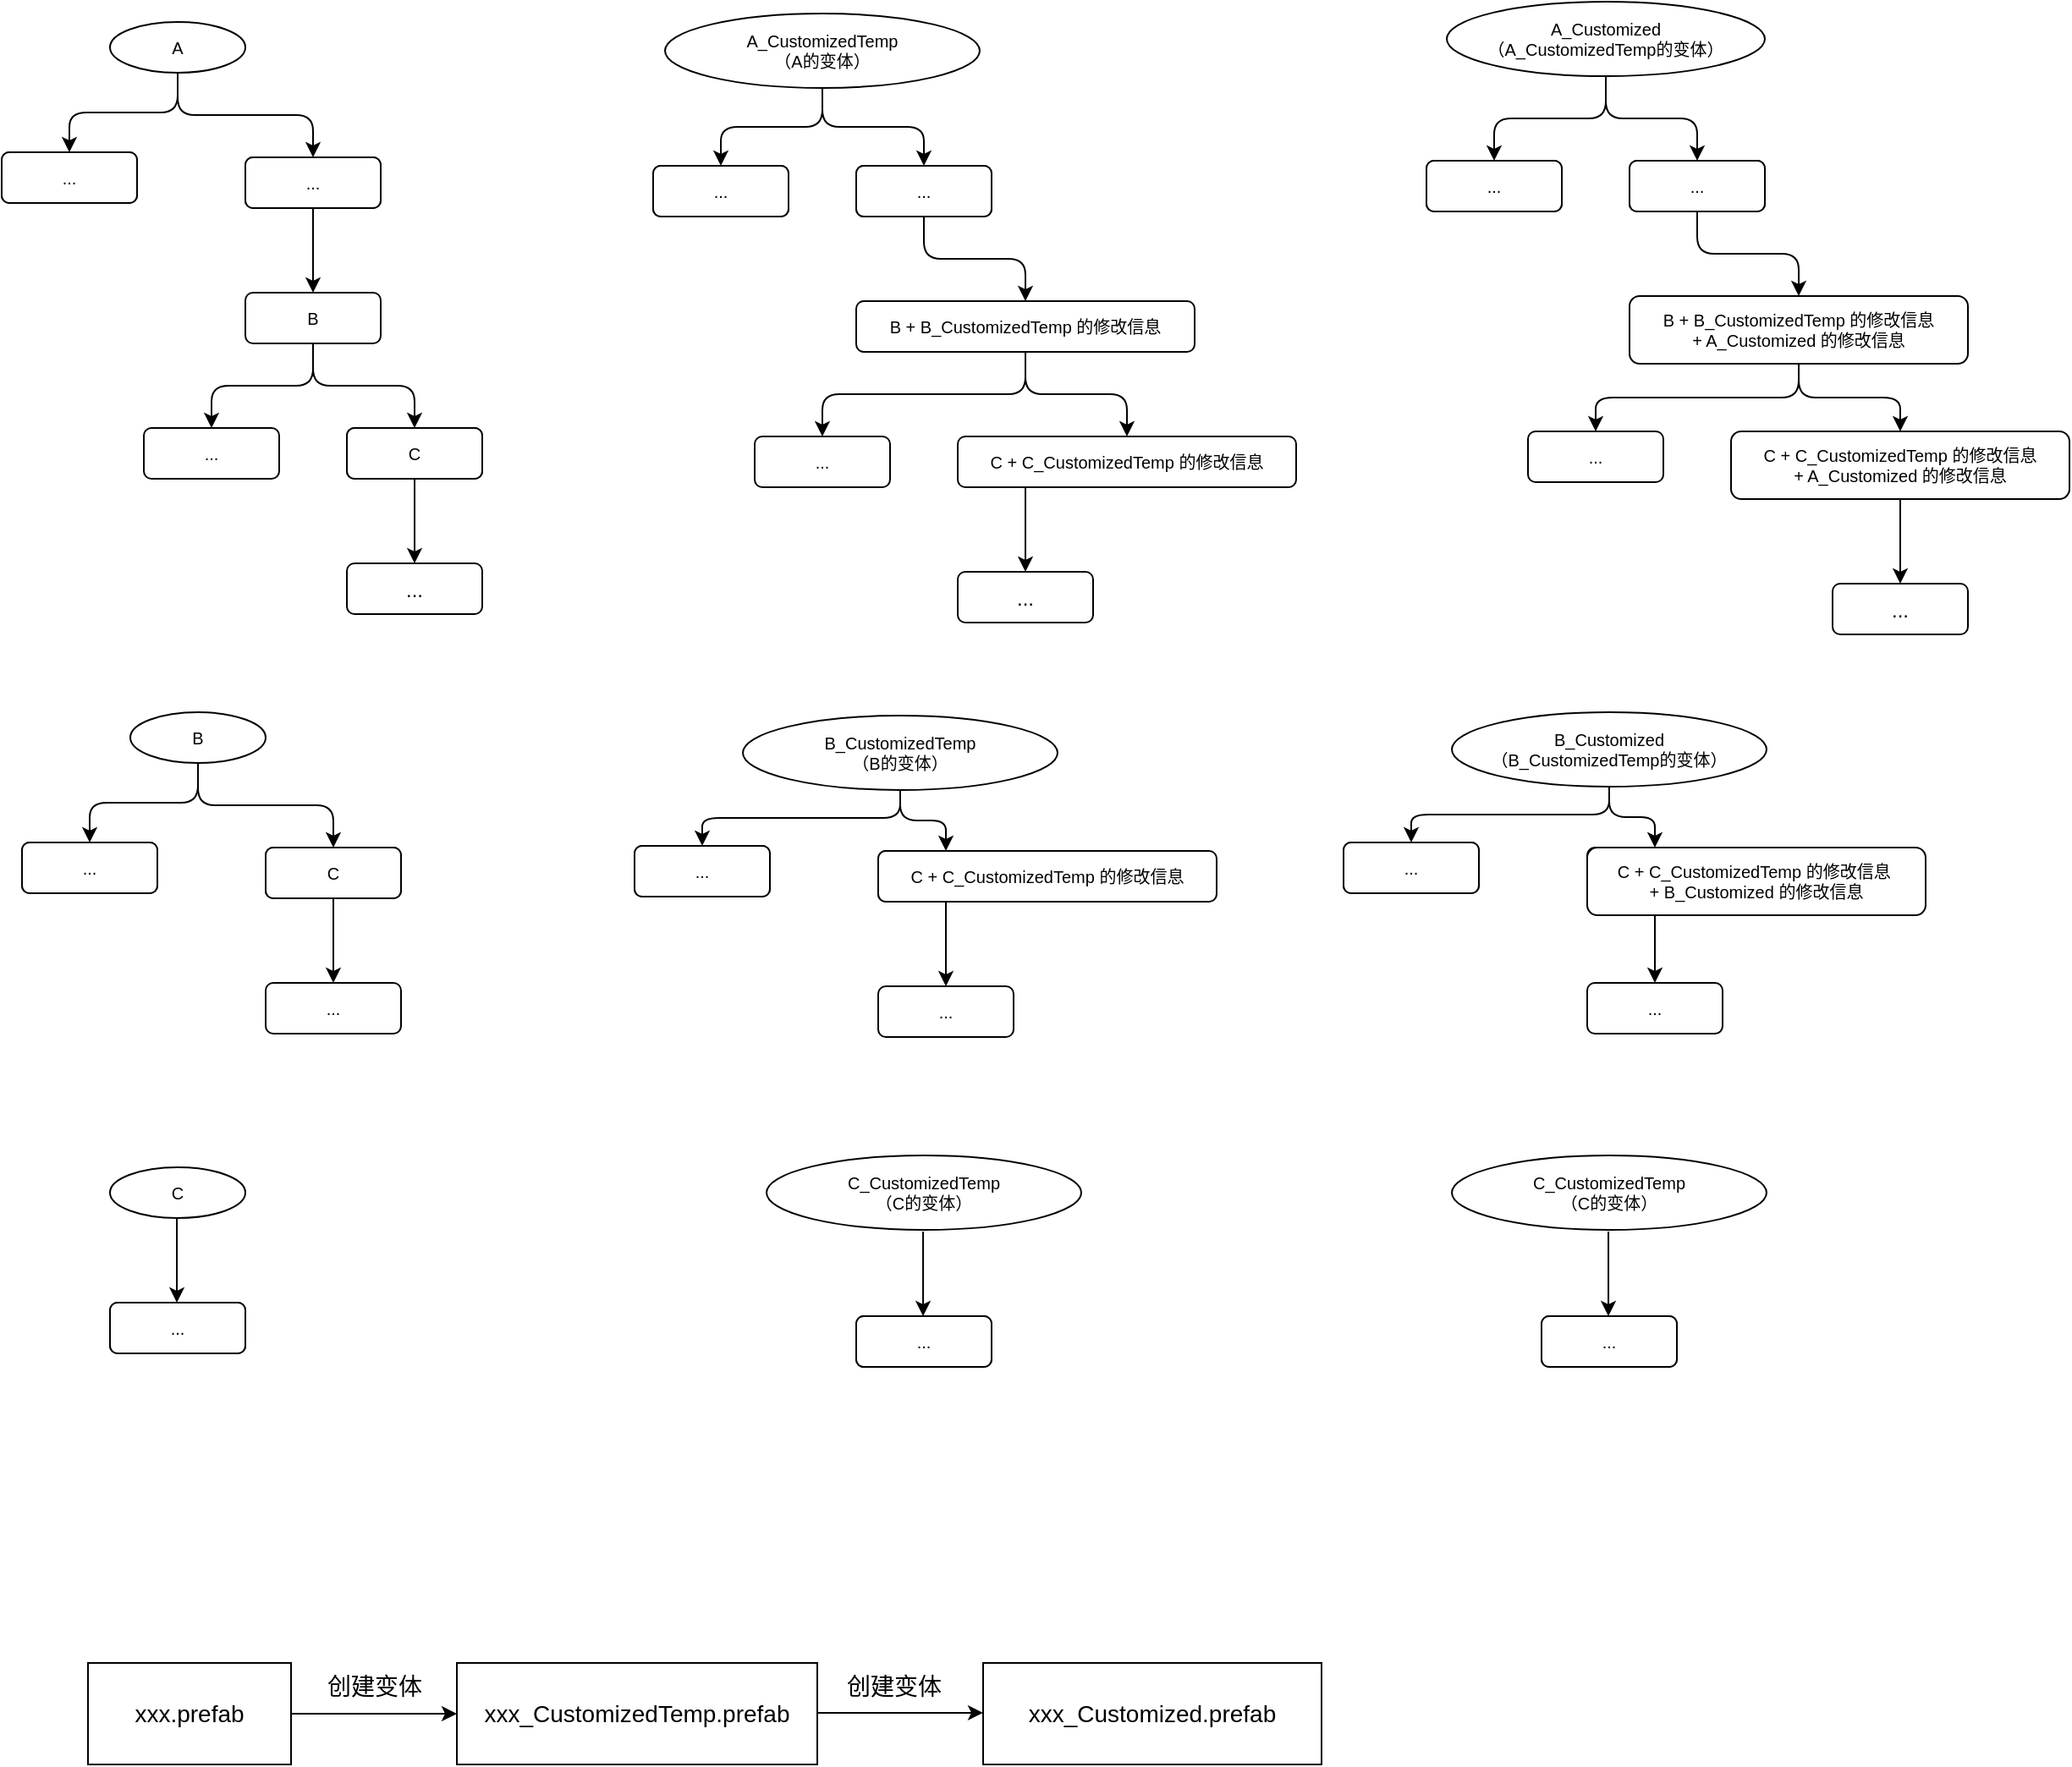 <mxfile>
    <diagram id="26E-3lAFX1qMWzjyHDnj" name="Page-1">
        <mxGraphModel dx="1094" dy="1029" grid="0" gridSize="10" guides="1" tooltips="1" connect="1" arrows="1" fold="1" page="0" pageScale="1" pageWidth="827" pageHeight="1169" math="0" shadow="0">
            <root>
                <mxCell id="vHk4aewyHuTTlHZ2m997-0"/>
                <mxCell id="vHk4aewyHuTTlHZ2m997-1" parent="vHk4aewyHuTTlHZ2m997-0"/>
                <mxCell id="vHk4aewyHuTTlHZ2m997-12" value="A" style="ellipse;fontSize=10;" vertex="1" parent="vHk4aewyHuTTlHZ2m997-1">
                    <mxGeometry x="80" y="-50" width="80" height="30" as="geometry"/>
                </mxCell>
                <mxCell id="vHk4aewyHuTTlHZ2m997-13" value="..." style="rounded=1;" vertex="1" parent="vHk4aewyHuTTlHZ2m997-1">
                    <mxGeometry x="16" y="27" width="80" height="30" as="geometry"/>
                </mxCell>
                <mxCell id="vHk4aewyHuTTlHZ2m997-14" value="" style="edgeStyle=elbowEdgeStyle;elbow=vertical;" edge="1" source="vHk4aewyHuTTlHZ2m997-12" target="vHk4aewyHuTTlHZ2m997-13" parent="vHk4aewyHuTTlHZ2m997-1">
                    <mxGeometry relative="1" as="geometry"/>
                </mxCell>
                <mxCell id="vHk4aewyHuTTlHZ2m997-15" value="..." style="rounded=1;" vertex="1" parent="vHk4aewyHuTTlHZ2m997-1">
                    <mxGeometry x="160" y="30" width="80" height="30" as="geometry"/>
                </mxCell>
                <mxCell id="vHk4aewyHuTTlHZ2m997-16" value="" style="edgeStyle=elbowEdgeStyle;elbow=vertical;" edge="1" source="vHk4aewyHuTTlHZ2m997-12" target="vHk4aewyHuTTlHZ2m997-15" parent="vHk4aewyHuTTlHZ2m997-1">
                    <mxGeometry relative="1" as="geometry"/>
                </mxCell>
                <mxCell id="vHk4aewyHuTTlHZ2m997-17" value="B" style="rounded=1;fontSize=10;" vertex="1" parent="vHk4aewyHuTTlHZ2m997-1">
                    <mxGeometry x="160" y="110" width="80" height="30" as="geometry"/>
                </mxCell>
                <mxCell id="vHk4aewyHuTTlHZ2m997-18" value="" style="edgeStyle=elbowEdgeStyle;elbow=vertical;" edge="1" source="vHk4aewyHuTTlHZ2m997-15" target="vHk4aewyHuTTlHZ2m997-17" parent="vHk4aewyHuTTlHZ2m997-1">
                    <mxGeometry relative="1" as="geometry"/>
                </mxCell>
                <mxCell id="vHk4aewyHuTTlHZ2m997-19" value="..." style="rounded=1;fontSize=10;" vertex="1" parent="vHk4aewyHuTTlHZ2m997-1">
                    <mxGeometry x="100" y="190" width="80" height="30" as="geometry"/>
                </mxCell>
                <mxCell id="vHk4aewyHuTTlHZ2m997-20" value="" style="edgeStyle=elbowEdgeStyle;elbow=vertical;" edge="1" source="vHk4aewyHuTTlHZ2m997-17" target="vHk4aewyHuTTlHZ2m997-19" parent="vHk4aewyHuTTlHZ2m997-1">
                    <mxGeometry relative="1" as="geometry"/>
                </mxCell>
                <mxCell id="vHk4aewyHuTTlHZ2m997-21" value="..." style="rounded=1;" vertex="1" parent="vHk4aewyHuTTlHZ2m997-1">
                    <mxGeometry x="220" y="190" width="80" height="30" as="geometry"/>
                </mxCell>
                <mxCell id="vHk4aewyHuTTlHZ2m997-22" value="" style="edgeStyle=elbowEdgeStyle;elbow=vertical;" edge="1" source="vHk4aewyHuTTlHZ2m997-17" target="vHk4aewyHuTTlHZ2m997-21" parent="vHk4aewyHuTTlHZ2m997-1">
                    <mxGeometry relative="1" as="geometry"/>
                </mxCell>
                <mxCell id="vHk4aewyHuTTlHZ2m997-23" value="..." style="rounded=1;" vertex="1" parent="vHk4aewyHuTTlHZ2m997-1">
                    <mxGeometry x="220" y="270" width="80" height="30" as="geometry"/>
                </mxCell>
                <mxCell id="vHk4aewyHuTTlHZ2m997-24" value="" style="edgeStyle=elbowEdgeStyle;elbow=vertical;" edge="1" target="vHk4aewyHuTTlHZ2m997-23" parent="vHk4aewyHuTTlHZ2m997-1">
                    <mxGeometry relative="1" as="geometry">
                        <mxPoint x="260" y="220" as="sourcePoint"/>
                    </mxGeometry>
                </mxCell>
                <mxCell id="vHk4aewyHuTTlHZ2m997-25" value="..." style="rounded=1;fontSize=10;" vertex="1" parent="vHk4aewyHuTTlHZ2m997-1">
                    <mxGeometry x="16" y="27" width="80" height="30" as="geometry"/>
                </mxCell>
                <mxCell id="vHk4aewyHuTTlHZ2m997-26" value="..." style="rounded=1;fontSize=10;" vertex="1" parent="vHk4aewyHuTTlHZ2m997-1">
                    <mxGeometry x="160" y="30" width="80" height="30" as="geometry"/>
                </mxCell>
                <mxCell id="vHk4aewyHuTTlHZ2m997-27" value="C" style="rounded=1;fontSize=10;" vertex="1" parent="vHk4aewyHuTTlHZ2m997-1">
                    <mxGeometry x="220" y="190" width="80" height="30" as="geometry"/>
                </mxCell>
                <mxCell id="vHk4aewyHuTTlHZ2m997-28" value="A_CustomizedTemp&#10;（A的变体）" style="ellipse;fontSize=10;" vertex="1" parent="vHk4aewyHuTTlHZ2m997-1">
                    <mxGeometry x="408" y="-55" width="186" height="44" as="geometry"/>
                </mxCell>
                <mxCell id="vHk4aewyHuTTlHZ2m997-29" value="..." style="rounded=1;" vertex="1" parent="vHk4aewyHuTTlHZ2m997-1">
                    <mxGeometry x="401" y="35" width="80" height="30" as="geometry"/>
                </mxCell>
                <mxCell id="vHk4aewyHuTTlHZ2m997-30" value="" style="edgeStyle=elbowEdgeStyle;elbow=vertical;" edge="1" parent="vHk4aewyHuTTlHZ2m997-1" source="vHk4aewyHuTTlHZ2m997-28" target="vHk4aewyHuTTlHZ2m997-29">
                    <mxGeometry relative="1" as="geometry"/>
                </mxCell>
                <mxCell id="vHk4aewyHuTTlHZ2m997-31" value="..." style="rounded=1;" vertex="1" parent="vHk4aewyHuTTlHZ2m997-1">
                    <mxGeometry x="521" y="35" width="80" height="30" as="geometry"/>
                </mxCell>
                <mxCell id="vHk4aewyHuTTlHZ2m997-32" value="" style="edgeStyle=elbowEdgeStyle;elbow=vertical;" edge="1" parent="vHk4aewyHuTTlHZ2m997-1" source="vHk4aewyHuTTlHZ2m997-28" target="vHk4aewyHuTTlHZ2m997-31">
                    <mxGeometry relative="1" as="geometry"/>
                </mxCell>
                <mxCell id="vHk4aewyHuTTlHZ2m997-33" value="B + B_CustomizedTemp 的修改信息" style="rounded=1;fontSize=10;" vertex="1" parent="vHk4aewyHuTTlHZ2m997-1">
                    <mxGeometry x="521" y="115" width="200" height="30" as="geometry"/>
                </mxCell>
                <mxCell id="vHk4aewyHuTTlHZ2m997-34" value="" style="edgeStyle=elbowEdgeStyle;elbow=vertical;" edge="1" parent="vHk4aewyHuTTlHZ2m997-1" source="vHk4aewyHuTTlHZ2m997-31" target="vHk4aewyHuTTlHZ2m997-33">
                    <mxGeometry relative="1" as="geometry"/>
                </mxCell>
                <mxCell id="vHk4aewyHuTTlHZ2m997-35" value="..." style="rounded=1;fontSize=10;" vertex="1" parent="vHk4aewyHuTTlHZ2m997-1">
                    <mxGeometry x="461" y="195" width="80" height="30" as="geometry"/>
                </mxCell>
                <mxCell id="vHk4aewyHuTTlHZ2m997-36" value="" style="edgeStyle=elbowEdgeStyle;elbow=vertical;" edge="1" parent="vHk4aewyHuTTlHZ2m997-1" source="vHk4aewyHuTTlHZ2m997-33" target="vHk4aewyHuTTlHZ2m997-35">
                    <mxGeometry relative="1" as="geometry"/>
                </mxCell>
                <mxCell id="vHk4aewyHuTTlHZ2m997-37" value="C + C_CustomizedTemp 的修改信息" style="rounded=1;fontSize=10;" vertex="1" parent="vHk4aewyHuTTlHZ2m997-1">
                    <mxGeometry x="581" y="195" width="200" height="30" as="geometry"/>
                </mxCell>
                <mxCell id="vHk4aewyHuTTlHZ2m997-38" value="" style="edgeStyle=elbowEdgeStyle;elbow=vertical;" edge="1" parent="vHk4aewyHuTTlHZ2m997-1" source="vHk4aewyHuTTlHZ2m997-33" target="vHk4aewyHuTTlHZ2m997-37">
                    <mxGeometry relative="1" as="geometry"/>
                </mxCell>
                <mxCell id="vHk4aewyHuTTlHZ2m997-39" value="..." style="rounded=1;" vertex="1" parent="vHk4aewyHuTTlHZ2m997-1">
                    <mxGeometry x="581" y="275" width="80" height="30" as="geometry"/>
                </mxCell>
                <mxCell id="vHk4aewyHuTTlHZ2m997-40" value="" style="edgeStyle=elbowEdgeStyle;elbow=vertical;" edge="1" parent="vHk4aewyHuTTlHZ2m997-1" target="vHk4aewyHuTTlHZ2m997-39">
                    <mxGeometry relative="1" as="geometry">
                        <mxPoint x="621" y="225" as="sourcePoint"/>
                    </mxGeometry>
                </mxCell>
                <mxCell id="vHk4aewyHuTTlHZ2m997-41" value="..." style="rounded=1;fontSize=10;" vertex="1" parent="vHk4aewyHuTTlHZ2m997-1">
                    <mxGeometry x="401" y="35" width="80" height="30" as="geometry"/>
                </mxCell>
                <mxCell id="vHk4aewyHuTTlHZ2m997-42" value="..." style="rounded=1;fontSize=10;" vertex="1" parent="vHk4aewyHuTTlHZ2m997-1">
                    <mxGeometry x="521" y="35" width="80" height="30" as="geometry"/>
                </mxCell>
                <mxCell id="vHk4aewyHuTTlHZ2m997-46" value="A_Customized&#10;（A_CustomizedTemp的变体）" style="ellipse;fontSize=10;" vertex="1" parent="vHk4aewyHuTTlHZ2m997-1">
                    <mxGeometry x="870" y="-62" width="188" height="44" as="geometry"/>
                </mxCell>
                <mxCell id="vHk4aewyHuTTlHZ2m997-47" value="..." style="rounded=1;" vertex="1" parent="vHk4aewyHuTTlHZ2m997-1">
                    <mxGeometry x="858" y="32" width="80" height="30" as="geometry"/>
                </mxCell>
                <mxCell id="vHk4aewyHuTTlHZ2m997-48" value="" style="edgeStyle=elbowEdgeStyle;elbow=vertical;" edge="1" parent="vHk4aewyHuTTlHZ2m997-1" source="vHk4aewyHuTTlHZ2m997-46" target="vHk4aewyHuTTlHZ2m997-47">
                    <mxGeometry relative="1" as="geometry"/>
                </mxCell>
                <mxCell id="vHk4aewyHuTTlHZ2m997-49" value="..." style="rounded=1;" vertex="1" parent="vHk4aewyHuTTlHZ2m997-1">
                    <mxGeometry x="978" y="32" width="80" height="30" as="geometry"/>
                </mxCell>
                <mxCell id="vHk4aewyHuTTlHZ2m997-50" value="" style="edgeStyle=elbowEdgeStyle;elbow=vertical;" edge="1" parent="vHk4aewyHuTTlHZ2m997-1" source="vHk4aewyHuTTlHZ2m997-46" target="vHk4aewyHuTTlHZ2m997-49">
                    <mxGeometry relative="1" as="geometry"/>
                </mxCell>
                <mxCell id="vHk4aewyHuTTlHZ2m997-51" value="B + B_CustomizedTemp 的修改信息 &#10;+ A_Customized 的修改信息" style="rounded=1;fontSize=10;" vertex="1" parent="vHk4aewyHuTTlHZ2m997-1">
                    <mxGeometry x="978" y="112" width="200" height="40" as="geometry"/>
                </mxCell>
                <mxCell id="vHk4aewyHuTTlHZ2m997-52" value="" style="edgeStyle=elbowEdgeStyle;elbow=vertical;" edge="1" parent="vHk4aewyHuTTlHZ2m997-1" source="vHk4aewyHuTTlHZ2m997-49" target="vHk4aewyHuTTlHZ2m997-51">
                    <mxGeometry relative="1" as="geometry"/>
                </mxCell>
                <mxCell id="vHk4aewyHuTTlHZ2m997-53" value="..." style="rounded=1;fontSize=10;" vertex="1" parent="vHk4aewyHuTTlHZ2m997-1">
                    <mxGeometry x="918" y="192" width="80" height="30" as="geometry"/>
                </mxCell>
                <mxCell id="vHk4aewyHuTTlHZ2m997-54" value="" style="edgeStyle=elbowEdgeStyle;elbow=vertical;" edge="1" parent="vHk4aewyHuTTlHZ2m997-1" source="vHk4aewyHuTTlHZ2m997-51" target="vHk4aewyHuTTlHZ2m997-53">
                    <mxGeometry relative="1" as="geometry"/>
                </mxCell>
                <mxCell id="vHk4aewyHuTTlHZ2m997-55" value="C + C_CustomizedTemp 的修改信息 &#10;+ A_Customized 的修改信息" style="rounded=1;fontSize=10;" vertex="1" parent="vHk4aewyHuTTlHZ2m997-1">
                    <mxGeometry x="1038" y="192" width="200" height="40" as="geometry"/>
                </mxCell>
                <mxCell id="vHk4aewyHuTTlHZ2m997-56" value="" style="edgeStyle=elbowEdgeStyle;elbow=vertical;" edge="1" parent="vHk4aewyHuTTlHZ2m997-1" source="vHk4aewyHuTTlHZ2m997-51" target="vHk4aewyHuTTlHZ2m997-55">
                    <mxGeometry relative="1" as="geometry"/>
                </mxCell>
                <mxCell id="vHk4aewyHuTTlHZ2m997-57" value="..." style="rounded=1;" vertex="1" parent="vHk4aewyHuTTlHZ2m997-1">
                    <mxGeometry x="1098" y="282" width="80" height="30" as="geometry"/>
                </mxCell>
                <mxCell id="vHk4aewyHuTTlHZ2m997-58" value="" style="edgeStyle=elbowEdgeStyle;elbow=vertical;" edge="1" parent="vHk4aewyHuTTlHZ2m997-1" target="vHk4aewyHuTTlHZ2m997-57">
                    <mxGeometry relative="1" as="geometry">
                        <mxPoint x="1138" y="232" as="sourcePoint"/>
                    </mxGeometry>
                </mxCell>
                <mxCell id="vHk4aewyHuTTlHZ2m997-59" value="..." style="rounded=1;fontSize=10;" vertex="1" parent="vHk4aewyHuTTlHZ2m997-1">
                    <mxGeometry x="858" y="32" width="80" height="30" as="geometry"/>
                </mxCell>
                <mxCell id="vHk4aewyHuTTlHZ2m997-60" value="..." style="rounded=1;fontSize=10;" vertex="1" parent="vHk4aewyHuTTlHZ2m997-1">
                    <mxGeometry x="978" y="32" width="80" height="30" as="geometry"/>
                </mxCell>
                <mxCell id="vHk4aewyHuTTlHZ2m997-61" value="B" style="ellipse;fontSize=10;" vertex="1" parent="vHk4aewyHuTTlHZ2m997-1">
                    <mxGeometry x="92" y="358" width="80" height="30" as="geometry"/>
                </mxCell>
                <mxCell id="vHk4aewyHuTTlHZ2m997-62" value="..." style="rounded=1;" vertex="1" parent="vHk4aewyHuTTlHZ2m997-1">
                    <mxGeometry x="28" y="435" width="80" height="30" as="geometry"/>
                </mxCell>
                <mxCell id="vHk4aewyHuTTlHZ2m997-63" value="" style="edgeStyle=elbowEdgeStyle;elbow=vertical;" edge="1" parent="vHk4aewyHuTTlHZ2m997-1" source="vHk4aewyHuTTlHZ2m997-61" target="vHk4aewyHuTTlHZ2m997-62">
                    <mxGeometry relative="1" as="geometry"/>
                </mxCell>
                <mxCell id="vHk4aewyHuTTlHZ2m997-64" value="..." style="rounded=1;" vertex="1" parent="vHk4aewyHuTTlHZ2m997-1">
                    <mxGeometry x="172" y="438" width="80" height="30" as="geometry"/>
                </mxCell>
                <mxCell id="vHk4aewyHuTTlHZ2m997-65" value="" style="edgeStyle=elbowEdgeStyle;elbow=vertical;" edge="1" parent="vHk4aewyHuTTlHZ2m997-1" source="vHk4aewyHuTTlHZ2m997-61" target="vHk4aewyHuTTlHZ2m997-64">
                    <mxGeometry relative="1" as="geometry"/>
                </mxCell>
                <mxCell id="vHk4aewyHuTTlHZ2m997-66" value="..." style="rounded=1;fontSize=10;" vertex="1" parent="vHk4aewyHuTTlHZ2m997-1">
                    <mxGeometry x="172" y="518" width="80" height="30" as="geometry"/>
                </mxCell>
                <mxCell id="vHk4aewyHuTTlHZ2m997-67" value="" style="edgeStyle=elbowEdgeStyle;elbow=vertical;" edge="1" parent="vHk4aewyHuTTlHZ2m997-1" source="vHk4aewyHuTTlHZ2m997-64" target="vHk4aewyHuTTlHZ2m997-66">
                    <mxGeometry relative="1" as="geometry"/>
                </mxCell>
                <mxCell id="vHk4aewyHuTTlHZ2m997-74" value="..." style="rounded=1;fontSize=10;" vertex="1" parent="vHk4aewyHuTTlHZ2m997-1">
                    <mxGeometry x="28" y="435" width="80" height="30" as="geometry"/>
                </mxCell>
                <mxCell id="vHk4aewyHuTTlHZ2m997-75" value="C" style="rounded=1;fontSize=10;" vertex="1" parent="vHk4aewyHuTTlHZ2m997-1">
                    <mxGeometry x="172" y="438" width="80" height="30" as="geometry"/>
                </mxCell>
                <mxCell id="vHk4aewyHuTTlHZ2m997-77" value="B_CustomizedTemp&#10;（B的变体）" style="ellipse;fontSize=10;" vertex="1" parent="vHk4aewyHuTTlHZ2m997-1">
                    <mxGeometry x="454" y="360" width="186" height="44" as="geometry"/>
                </mxCell>
                <mxCell id="vHk4aewyHuTTlHZ2m997-78" value="..." style="rounded=1;" vertex="1" parent="vHk4aewyHuTTlHZ2m997-1">
                    <mxGeometry x="390" y="437" width="80" height="30" as="geometry"/>
                </mxCell>
                <mxCell id="vHk4aewyHuTTlHZ2m997-79" value="" style="edgeStyle=elbowEdgeStyle;elbow=vertical;" edge="1" parent="vHk4aewyHuTTlHZ2m997-1" source="vHk4aewyHuTTlHZ2m997-77" target="vHk4aewyHuTTlHZ2m997-78">
                    <mxGeometry relative="1" as="geometry"/>
                </mxCell>
                <mxCell id="vHk4aewyHuTTlHZ2m997-80" value="..." style="rounded=1;" vertex="1" parent="vHk4aewyHuTTlHZ2m997-1">
                    <mxGeometry x="534" y="440" width="80" height="30" as="geometry"/>
                </mxCell>
                <mxCell id="vHk4aewyHuTTlHZ2m997-81" value="" style="edgeStyle=elbowEdgeStyle;elbow=vertical;" edge="1" parent="vHk4aewyHuTTlHZ2m997-1" source="vHk4aewyHuTTlHZ2m997-77" target="vHk4aewyHuTTlHZ2m997-80">
                    <mxGeometry relative="1" as="geometry"/>
                </mxCell>
                <mxCell id="vHk4aewyHuTTlHZ2m997-82" value="..." style="rounded=1;fontSize=10;" vertex="1" parent="vHk4aewyHuTTlHZ2m997-1">
                    <mxGeometry x="534" y="520" width="80" height="30" as="geometry"/>
                </mxCell>
                <mxCell id="vHk4aewyHuTTlHZ2m997-83" value="" style="edgeStyle=elbowEdgeStyle;elbow=vertical;" edge="1" parent="vHk4aewyHuTTlHZ2m997-1" source="vHk4aewyHuTTlHZ2m997-80" target="vHk4aewyHuTTlHZ2m997-82">
                    <mxGeometry relative="1" as="geometry"/>
                </mxCell>
                <mxCell id="vHk4aewyHuTTlHZ2m997-84" value="..." style="rounded=1;fontSize=10;" vertex="1" parent="vHk4aewyHuTTlHZ2m997-1">
                    <mxGeometry x="390" y="437" width="80" height="30" as="geometry"/>
                </mxCell>
                <mxCell id="vHk4aewyHuTTlHZ2m997-85" value="C + C_CustomizedTemp 的修改信息" style="rounded=1;fontSize=10;" vertex="1" parent="vHk4aewyHuTTlHZ2m997-1">
                    <mxGeometry x="534" y="440" width="200" height="30" as="geometry"/>
                </mxCell>
                <mxCell id="vHk4aewyHuTTlHZ2m997-86" value="B_Customized&#10;（B_CustomizedTemp的变体）" style="ellipse;fontSize=10;" vertex="1" parent="vHk4aewyHuTTlHZ2m997-1">
                    <mxGeometry x="873" y="358" width="186" height="44" as="geometry"/>
                </mxCell>
                <mxCell id="vHk4aewyHuTTlHZ2m997-87" value="..." style="rounded=1;" vertex="1" parent="vHk4aewyHuTTlHZ2m997-1">
                    <mxGeometry x="809" y="435" width="80" height="30" as="geometry"/>
                </mxCell>
                <mxCell id="vHk4aewyHuTTlHZ2m997-88" value="" style="edgeStyle=elbowEdgeStyle;elbow=vertical;" edge="1" parent="vHk4aewyHuTTlHZ2m997-1" source="vHk4aewyHuTTlHZ2m997-86" target="vHk4aewyHuTTlHZ2m997-87">
                    <mxGeometry relative="1" as="geometry"/>
                </mxCell>
                <mxCell id="vHk4aewyHuTTlHZ2m997-89" value="..." style="rounded=1;" vertex="1" parent="vHk4aewyHuTTlHZ2m997-1">
                    <mxGeometry x="953" y="438" width="80" height="30" as="geometry"/>
                </mxCell>
                <mxCell id="vHk4aewyHuTTlHZ2m997-90" value="" style="edgeStyle=elbowEdgeStyle;elbow=vertical;" edge="1" parent="vHk4aewyHuTTlHZ2m997-1" source="vHk4aewyHuTTlHZ2m997-86" target="vHk4aewyHuTTlHZ2m997-89">
                    <mxGeometry relative="1" as="geometry"/>
                </mxCell>
                <mxCell id="vHk4aewyHuTTlHZ2m997-91" value="..." style="rounded=1;fontSize=10;" vertex="1" parent="vHk4aewyHuTTlHZ2m997-1">
                    <mxGeometry x="953" y="518" width="80" height="30" as="geometry"/>
                </mxCell>
                <mxCell id="vHk4aewyHuTTlHZ2m997-92" value="" style="edgeStyle=elbowEdgeStyle;elbow=vertical;" edge="1" parent="vHk4aewyHuTTlHZ2m997-1" source="vHk4aewyHuTTlHZ2m997-89" target="vHk4aewyHuTTlHZ2m997-91">
                    <mxGeometry relative="1" as="geometry"/>
                </mxCell>
                <mxCell id="vHk4aewyHuTTlHZ2m997-93" value="..." style="rounded=1;fontSize=10;" vertex="1" parent="vHk4aewyHuTTlHZ2m997-1">
                    <mxGeometry x="809" y="435" width="80" height="30" as="geometry"/>
                </mxCell>
                <mxCell id="vHk4aewyHuTTlHZ2m997-94" value="C + C_CustomizedTemp 的修改信息 &#10;+ B_Customized 的修改信息" style="rounded=1;fontSize=10;" vertex="1" parent="vHk4aewyHuTTlHZ2m997-1">
                    <mxGeometry x="953" y="438" width="200" height="40" as="geometry"/>
                </mxCell>
                <mxCell id="vHk4aewyHuTTlHZ2m997-95" value="C" style="ellipse;fontSize=10;" vertex="1" parent="vHk4aewyHuTTlHZ2m997-1">
                    <mxGeometry x="80" y="627" width="80" height="30" as="geometry"/>
                </mxCell>
                <mxCell id="vHk4aewyHuTTlHZ2m997-96" value="..." style="rounded=1;" vertex="1" parent="vHk4aewyHuTTlHZ2m997-1">
                    <mxGeometry x="80" y="707" width="80" height="30" as="geometry"/>
                </mxCell>
                <mxCell id="vHk4aewyHuTTlHZ2m997-102" value="..." style="rounded=1;fontSize=10;" vertex="1" parent="vHk4aewyHuTTlHZ2m997-1">
                    <mxGeometry x="80" y="707" width="80" height="30" as="geometry"/>
                </mxCell>
                <mxCell id="vHk4aewyHuTTlHZ2m997-104" value="" style="edgeStyle=elbowEdgeStyle;elbow=vertical;" edge="1" parent="vHk4aewyHuTTlHZ2m997-1">
                    <mxGeometry relative="1" as="geometry">
                        <mxPoint x="119.52" y="657" as="sourcePoint"/>
                        <mxPoint x="119.52" y="707" as="targetPoint"/>
                    </mxGeometry>
                </mxCell>
                <mxCell id="vHk4aewyHuTTlHZ2m997-107" value="C_CustomizedTemp&#10;（C的变体）" style="ellipse;fontSize=10;" vertex="1" parent="vHk4aewyHuTTlHZ2m997-1">
                    <mxGeometry x="468" y="620" width="186" height="44" as="geometry"/>
                </mxCell>
                <mxCell id="vHk4aewyHuTTlHZ2m997-108" value="..." style="rounded=1;" vertex="1" parent="vHk4aewyHuTTlHZ2m997-1">
                    <mxGeometry x="521" y="715" width="80" height="30" as="geometry"/>
                </mxCell>
                <mxCell id="vHk4aewyHuTTlHZ2m997-109" value="..." style="rounded=1;fontSize=10;" vertex="1" parent="vHk4aewyHuTTlHZ2m997-1">
                    <mxGeometry x="521" y="715" width="80" height="30" as="geometry"/>
                </mxCell>
                <mxCell id="vHk4aewyHuTTlHZ2m997-110" value="" style="edgeStyle=elbowEdgeStyle;elbow=vertical;" edge="1" parent="vHk4aewyHuTTlHZ2m997-1">
                    <mxGeometry relative="1" as="geometry">
                        <mxPoint x="560.52" y="665" as="sourcePoint"/>
                        <mxPoint x="560.52" y="715" as="targetPoint"/>
                    </mxGeometry>
                </mxCell>
                <mxCell id="vHk4aewyHuTTlHZ2m997-111" value="C_CustomizedTemp&#10;（C的变体）" style="ellipse;fontSize=10;" vertex="1" parent="vHk4aewyHuTTlHZ2m997-1">
                    <mxGeometry x="873" y="620" width="186" height="44" as="geometry"/>
                </mxCell>
                <mxCell id="vHk4aewyHuTTlHZ2m997-112" value="..." style="rounded=1;" vertex="1" parent="vHk4aewyHuTTlHZ2m997-1">
                    <mxGeometry x="926" y="715" width="80" height="30" as="geometry"/>
                </mxCell>
                <mxCell id="vHk4aewyHuTTlHZ2m997-113" value="..." style="rounded=1;fontSize=10;" vertex="1" parent="vHk4aewyHuTTlHZ2m997-1">
                    <mxGeometry x="926" y="715" width="80" height="30" as="geometry"/>
                </mxCell>
                <mxCell id="vHk4aewyHuTTlHZ2m997-114" value="" style="edgeStyle=elbowEdgeStyle;elbow=vertical;" edge="1" parent="vHk4aewyHuTTlHZ2m997-1">
                    <mxGeometry relative="1" as="geometry">
                        <mxPoint x="965.52" y="665" as="sourcePoint"/>
                        <mxPoint x="965.52" y="715" as="targetPoint"/>
                    </mxGeometry>
                </mxCell>
                <mxCell id="pk3kK_6FKDj20rdZRIuM-0" value="xxx.prefab" style="rounded=0;whiteSpace=wrap;html=1;fontSize=14;" vertex="1" parent="vHk4aewyHuTTlHZ2m997-1">
                    <mxGeometry x="67" y="920" width="120" height="60" as="geometry"/>
                </mxCell>
                <mxCell id="pk3kK_6FKDj20rdZRIuM-1" value="xxx_CustomizedTemp.prefab" style="rounded=0;whiteSpace=wrap;html=1;fontSize=14;" vertex="1" parent="vHk4aewyHuTTlHZ2m997-1">
                    <mxGeometry x="285" y="920" width="213" height="60" as="geometry"/>
                </mxCell>
                <mxCell id="pk3kK_6FKDj20rdZRIuM-2" value="xxx_Customized.prefab" style="rounded=0;whiteSpace=wrap;html=1;fontSize=14;" vertex="1" parent="vHk4aewyHuTTlHZ2m997-1">
                    <mxGeometry x="596" y="920" width="200" height="60" as="geometry"/>
                </mxCell>
                <mxCell id="pk3kK_6FKDj20rdZRIuM-3" value="" style="endArrow=classic;html=1;fontSize=14;exitX=1;exitY=0.5;exitDx=0;exitDy=0;entryX=0;entryY=0.5;entryDx=0;entryDy=0;" edge="1" parent="vHk4aewyHuTTlHZ2m997-1" source="pk3kK_6FKDj20rdZRIuM-0" target="pk3kK_6FKDj20rdZRIuM-1">
                    <mxGeometry width="50" height="50" relative="1" as="geometry">
                        <mxPoint x="434" y="981" as="sourcePoint"/>
                        <mxPoint x="484" y="931" as="targetPoint"/>
                    </mxGeometry>
                </mxCell>
                <mxCell id="pk3kK_6FKDj20rdZRIuM-4" value="" style="endArrow=classic;html=1;fontSize=14;exitX=1;exitY=0.5;exitDx=0;exitDy=0;entryX=0;entryY=0.5;entryDx=0;entryDy=0;" edge="1" parent="vHk4aewyHuTTlHZ2m997-1">
                    <mxGeometry width="50" height="50" relative="1" as="geometry">
                        <mxPoint x="498" y="949.44" as="sourcePoint"/>
                        <mxPoint x="596.0" y="949.44" as="targetPoint"/>
                    </mxGeometry>
                </mxCell>
                <mxCell id="pk3kK_6FKDj20rdZRIuM-5" value="创建变体" style="text;html=1;align=center;verticalAlign=middle;resizable=0;points=[];autosize=1;strokeColor=none;fillColor=none;fontSize=14;" vertex="1" parent="vHk4aewyHuTTlHZ2m997-1">
                    <mxGeometry x="203" y="923" width="66" height="21" as="geometry"/>
                </mxCell>
                <mxCell id="pk3kK_6FKDj20rdZRIuM-6" value="创建变体" style="text;html=1;align=center;verticalAlign=middle;resizable=0;points=[];autosize=1;strokeColor=none;fillColor=none;fontSize=14;" vertex="1" parent="vHk4aewyHuTTlHZ2m997-1">
                    <mxGeometry x="510" y="923" width="66" height="21" as="geometry"/>
                </mxCell>
            </root>
        </mxGraphModel>
    </diagram>
</mxfile>